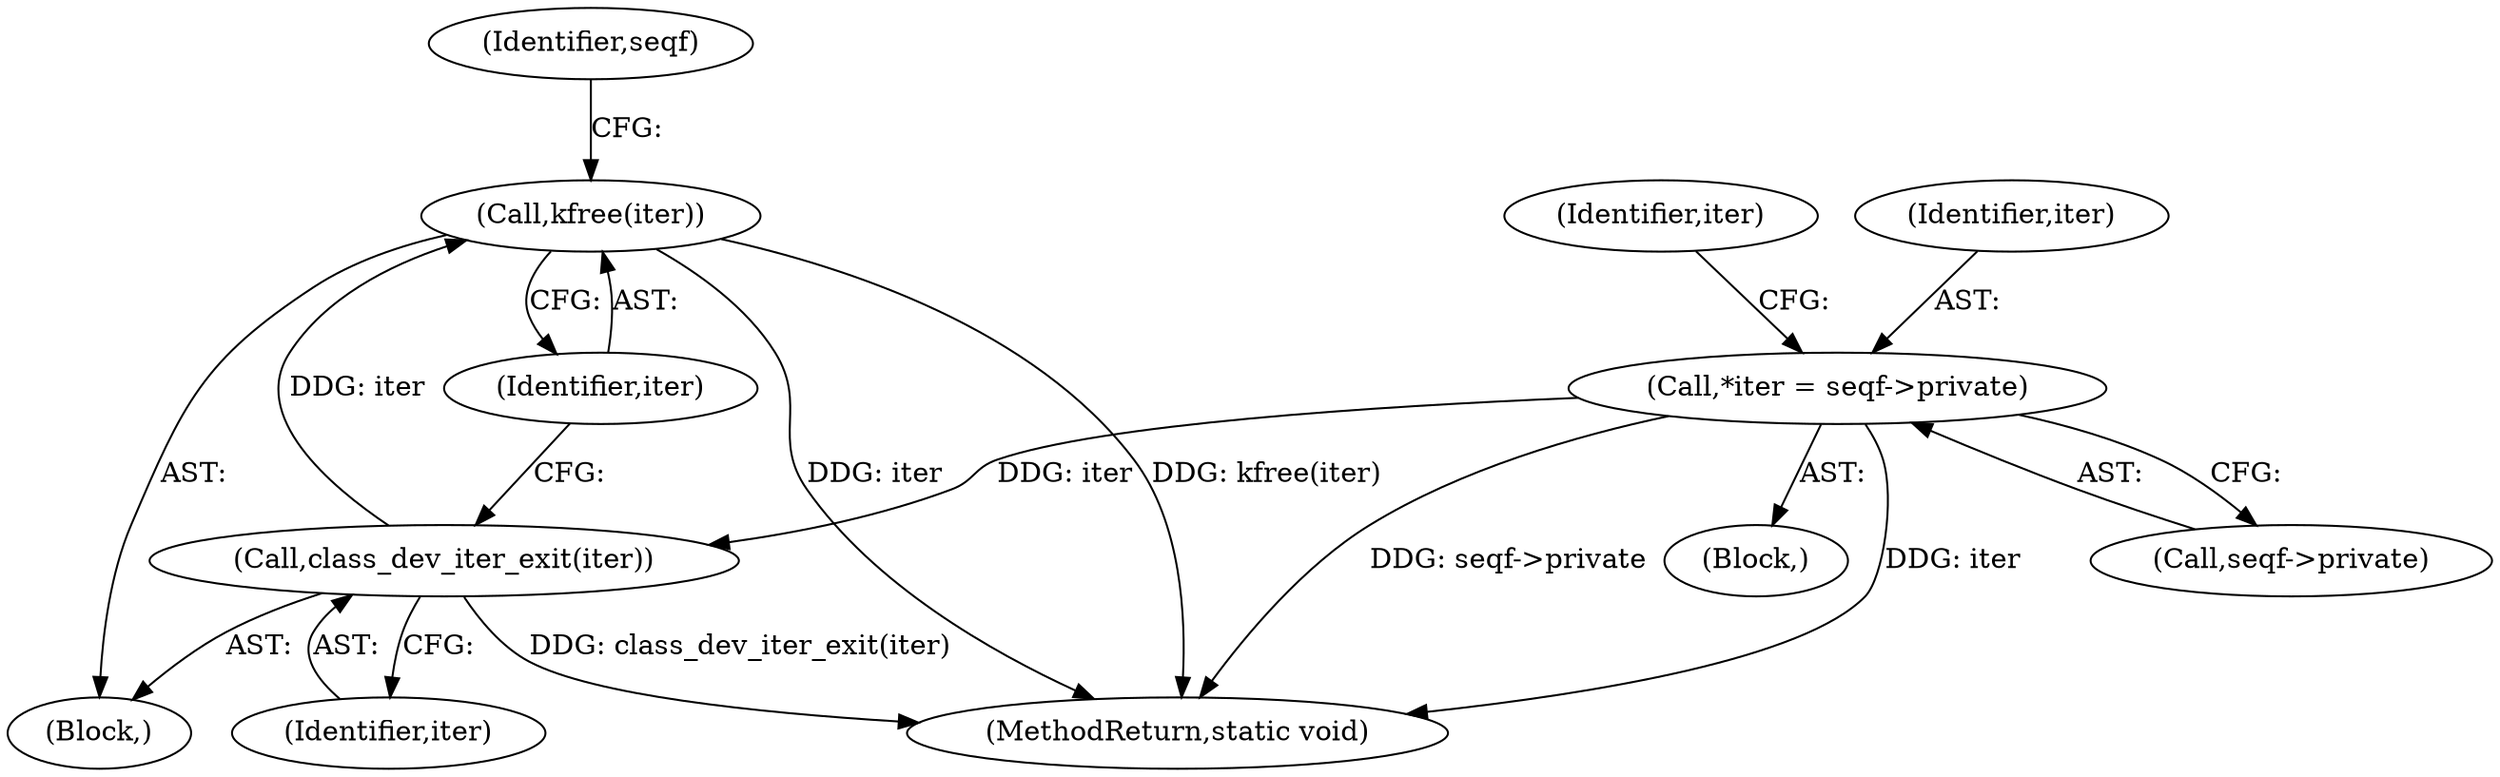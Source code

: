 digraph "0_linux_77da160530dd1dc94f6ae15a981f24e5f0021e84@API" {
"1000116" [label="(Call,kfree(iter))"];
"1000114" [label="(Call,class_dev_iter_exit(iter))"];
"1000106" [label="(Call,*iter = seqf->private)"];
"1000116" [label="(Call,kfree(iter))"];
"1000114" [label="(Call,class_dev_iter_exit(iter))"];
"1000106" [label="(Call,*iter = seqf->private)"];
"1000112" [label="(Identifier,iter)"];
"1000107" [label="(Identifier,iter)"];
"1000117" [label="(Identifier,iter)"];
"1000108" [label="(Call,seqf->private)"];
"1000104" [label="(Block,)"];
"1000113" [label="(Block,)"];
"1000120" [label="(Identifier,seqf)"];
"1000123" [label="(MethodReturn,static void)"];
"1000115" [label="(Identifier,iter)"];
"1000116" -> "1000113"  [label="AST: "];
"1000116" -> "1000117"  [label="CFG: "];
"1000117" -> "1000116"  [label="AST: "];
"1000120" -> "1000116"  [label="CFG: "];
"1000116" -> "1000123"  [label="DDG: iter"];
"1000116" -> "1000123"  [label="DDG: kfree(iter)"];
"1000114" -> "1000116"  [label="DDG: iter"];
"1000114" -> "1000113"  [label="AST: "];
"1000114" -> "1000115"  [label="CFG: "];
"1000115" -> "1000114"  [label="AST: "];
"1000117" -> "1000114"  [label="CFG: "];
"1000114" -> "1000123"  [label="DDG: class_dev_iter_exit(iter)"];
"1000106" -> "1000114"  [label="DDG: iter"];
"1000106" -> "1000104"  [label="AST: "];
"1000106" -> "1000108"  [label="CFG: "];
"1000107" -> "1000106"  [label="AST: "];
"1000108" -> "1000106"  [label="AST: "];
"1000112" -> "1000106"  [label="CFG: "];
"1000106" -> "1000123"  [label="DDG: seqf->private"];
"1000106" -> "1000123"  [label="DDG: iter"];
}
